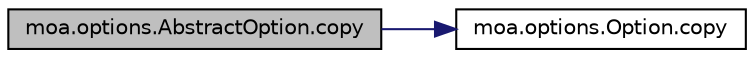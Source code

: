 digraph G
{
  edge [fontname="Helvetica",fontsize="10",labelfontname="Helvetica",labelfontsize="10"];
  node [fontname="Helvetica",fontsize="10",shape=record];
  rankdir=LR;
  Node1 [label="moa.options.AbstractOption.copy",height=0.2,width=0.4,color="black", fillcolor="grey75", style="filled" fontcolor="black"];
  Node1 -> Node2 [color="midnightblue",fontsize="10",style="solid",fontname="Helvetica"];
  Node2 [label="moa.options.Option.copy",height=0.2,width=0.4,color="black", fillcolor="white", style="filled",URL="$interfacemoa_1_1options_1_1Option.html#a21de95695d5a72cd7698fd27a1965860",tooltip="Gets a copy of this option."];
}
